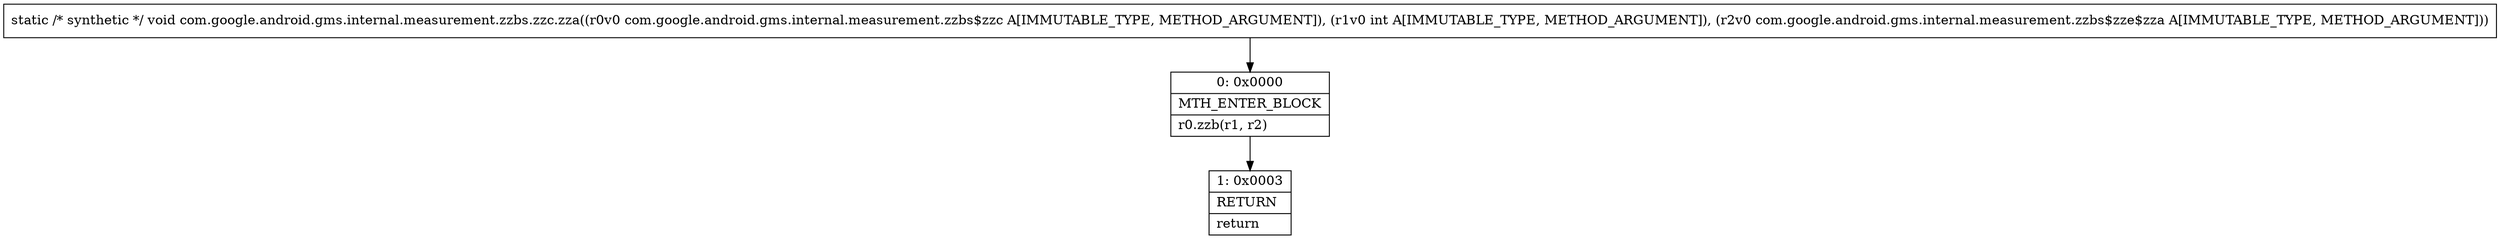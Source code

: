 digraph "CFG forcom.google.android.gms.internal.measurement.zzbs.zzc.zza(Lcom\/google\/android\/gms\/internal\/measurement\/zzbs$zzc;ILcom\/google\/android\/gms\/internal\/measurement\/zzbs$zze$zza;)V" {
Node_0 [shape=record,label="{0\:\ 0x0000|MTH_ENTER_BLOCK\l|r0.zzb(r1, r2)\l}"];
Node_1 [shape=record,label="{1\:\ 0x0003|RETURN\l|return\l}"];
MethodNode[shape=record,label="{static \/* synthetic *\/ void com.google.android.gms.internal.measurement.zzbs.zzc.zza((r0v0 com.google.android.gms.internal.measurement.zzbs$zzc A[IMMUTABLE_TYPE, METHOD_ARGUMENT]), (r1v0 int A[IMMUTABLE_TYPE, METHOD_ARGUMENT]), (r2v0 com.google.android.gms.internal.measurement.zzbs$zze$zza A[IMMUTABLE_TYPE, METHOD_ARGUMENT])) }"];
MethodNode -> Node_0;
Node_0 -> Node_1;
}

